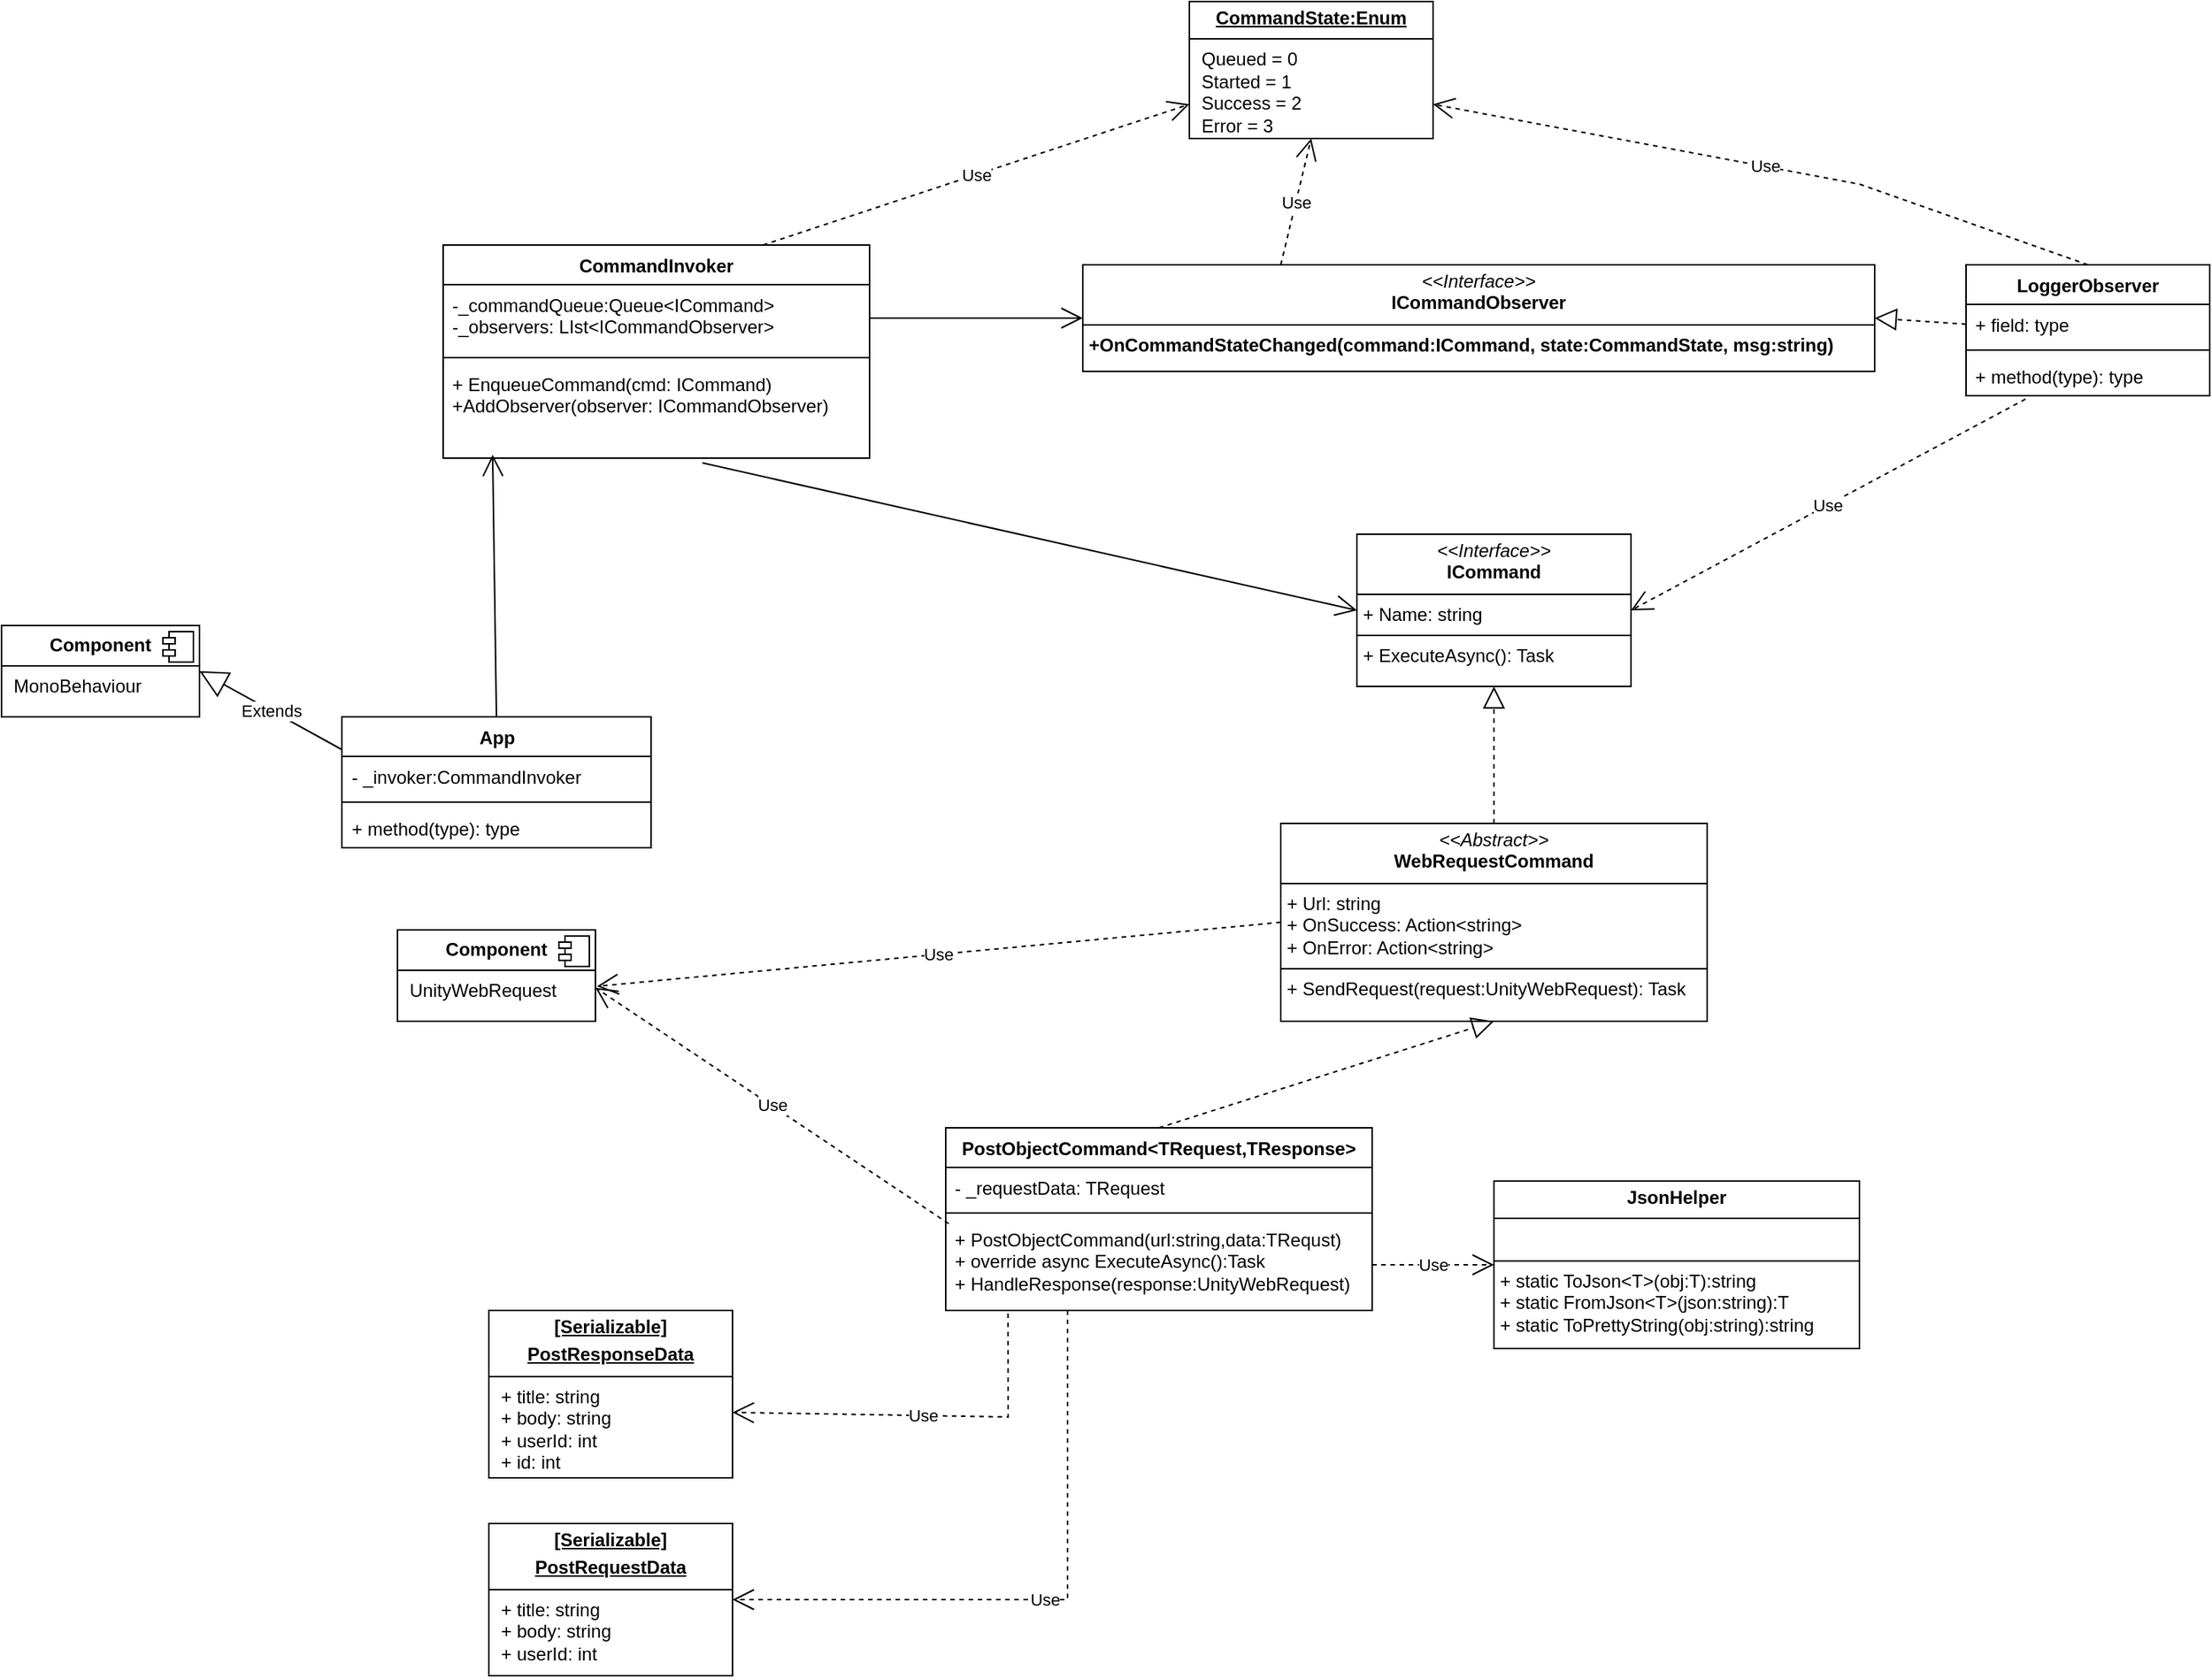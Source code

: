 <mxfile version="26.0.16">
  <diagram id="C5RBs43oDa-KdzZeNtuy" name="Page-1">
    <mxGraphModel dx="2514" dy="2077" grid="1" gridSize="10" guides="1" tooltips="1" connect="1" arrows="1" fold="1" page="1" pageScale="1" pageWidth="827" pageHeight="1169" math="0" shadow="0">
      <root>
        <mxCell id="WIyWlLk6GJQsqaUBKTNV-0" />
        <mxCell id="WIyWlLk6GJQsqaUBKTNV-1" parent="WIyWlLk6GJQsqaUBKTNV-0" />
        <mxCell id="qEYxliKlhCMWvfXH0rd0-9" value="&lt;p style=&quot;margin:0px;margin-top:6px;text-align:center;&quot;&gt;&lt;b&gt;Component&lt;/b&gt;&lt;/p&gt;&lt;hr size=&quot;1&quot; style=&quot;border-style:solid;&quot;&gt;&lt;p style=&quot;margin:0px;margin-left:8px;&quot;&gt;MonoBehaviour&lt;/p&gt;" style="align=left;overflow=fill;html=1;dropTarget=0;whiteSpace=wrap;" vertex="1" parent="WIyWlLk6GJQsqaUBKTNV-1">
          <mxGeometry x="-470" y="300" width="130" height="60" as="geometry" />
        </mxCell>
        <mxCell id="qEYxliKlhCMWvfXH0rd0-10" value="" style="shape=component;jettyWidth=8;jettyHeight=4;" vertex="1" parent="qEYxliKlhCMWvfXH0rd0-9">
          <mxGeometry x="1" width="20" height="20" relative="1" as="geometry">
            <mxPoint x="-24" y="4" as="offset" />
          </mxGeometry>
        </mxCell>
        <mxCell id="qEYxliKlhCMWvfXH0rd0-11" value="&lt;p style=&quot;margin:0px;margin-top:6px;text-align:center;&quot;&gt;&lt;b&gt;Component&lt;/b&gt;&lt;/p&gt;&lt;hr size=&quot;1&quot; style=&quot;border-style:solid;&quot;&gt;&lt;p style=&quot;margin:0px;margin-left:8px;&quot;&gt;UnityWebRequest&lt;/p&gt;" style="align=left;overflow=fill;html=1;dropTarget=0;whiteSpace=wrap;" vertex="1" parent="WIyWlLk6GJQsqaUBKTNV-1">
          <mxGeometry x="-210" y="500" width="130" height="60" as="geometry" />
        </mxCell>
        <mxCell id="qEYxliKlhCMWvfXH0rd0-12" value="" style="shape=component;jettyWidth=8;jettyHeight=4;" vertex="1" parent="qEYxliKlhCMWvfXH0rd0-11">
          <mxGeometry x="1" width="20" height="20" relative="1" as="geometry">
            <mxPoint x="-24" y="4" as="offset" />
          </mxGeometry>
        </mxCell>
        <mxCell id="qEYxliKlhCMWvfXH0rd0-13" value="&lt;p style=&quot;margin:0px;margin-top:4px;text-align:center;&quot;&gt;&lt;i&gt;&amp;lt;&amp;lt;Interface&amp;gt;&amp;gt;&lt;/i&gt;&lt;br&gt;&lt;b&gt;ICommand&lt;/b&gt;&lt;/p&gt;&lt;hr size=&quot;1&quot; style=&quot;border-style:solid;&quot;&gt;&lt;p style=&quot;margin:0px;margin-left:4px;&quot;&gt;+ Name: string&lt;br&gt;&lt;/p&gt;&lt;hr size=&quot;1&quot; style=&quot;border-style:solid;&quot;&gt;&lt;p style=&quot;margin:0px;margin-left:4px;&quot;&gt;+ ExecuteAsync(): Task&lt;br&gt;&lt;/p&gt;" style="verticalAlign=top;align=left;overflow=fill;html=1;whiteSpace=wrap;" vertex="1" parent="WIyWlLk6GJQsqaUBKTNV-1">
          <mxGeometry x="420" y="240" width="180" height="100" as="geometry" />
        </mxCell>
        <mxCell id="qEYxliKlhCMWvfXH0rd0-14" value="&lt;p style=&quot;margin:0px;margin-top:4px;text-align:center;&quot;&gt;&lt;i&gt;&amp;lt;&amp;lt;Interface&amp;gt;&amp;gt;&lt;/i&gt;&lt;br&gt;&lt;b&gt;ICommandObserver&lt;/b&gt;&lt;/p&gt;&lt;hr size=&quot;1&quot; style=&quot;border-style:solid;&quot;&gt;&lt;p style=&quot;margin:0px;margin-left:4px;&quot;&gt;&lt;/p&gt;&lt;p style=&quot;margin:0px;margin-left:4px;&quot;&gt;&lt;b style=&quot;text-align: center;&quot;&gt;+OnCommandStateChanged(command:ICommand, state:CommandState, msg:string)&lt;/b&gt;&lt;/p&gt;" style="verticalAlign=top;align=left;overflow=fill;html=1;whiteSpace=wrap;" vertex="1" parent="WIyWlLk6GJQsqaUBKTNV-1">
          <mxGeometry x="240" y="63" width="520" height="70" as="geometry" />
        </mxCell>
        <mxCell id="qEYxliKlhCMWvfXH0rd0-19" value="&lt;p style=&quot;margin:0px;margin-top:4px;text-align:center;text-decoration:underline;&quot;&gt;&lt;b&gt;CommandState:Enum&lt;/b&gt;&lt;/p&gt;&lt;hr size=&quot;1&quot; style=&quot;border-style:solid;&quot;&gt;&lt;p style=&quot;margin:0px;margin-left:8px;&quot;&gt;Queued = 0&lt;br&gt;Started = 1&lt;br&gt;Success = 2&lt;/p&gt;&lt;p style=&quot;margin:0px;margin-left:8px;&quot;&gt;Error = 3&lt;/p&gt;" style="verticalAlign=top;align=left;overflow=fill;html=1;whiteSpace=wrap;" vertex="1" parent="WIyWlLk6GJQsqaUBKTNV-1">
          <mxGeometry x="310" y="-110" width="160" height="90" as="geometry" />
        </mxCell>
        <mxCell id="qEYxliKlhCMWvfXH0rd0-21" value="&lt;p style=&quot;margin:0px;margin-top:4px;text-align:center;&quot;&gt;&lt;i&gt;&amp;lt;&amp;lt;Abstract&amp;gt;&amp;gt;&lt;/i&gt;&lt;br&gt;&lt;b&gt;WebRequestCommand&lt;/b&gt;&lt;/p&gt;&lt;hr size=&quot;1&quot; style=&quot;border-style:solid;&quot;&gt;&lt;p style=&quot;margin:0px;margin-left:4px;&quot;&gt;+ Url: string&lt;br&gt;&lt;/p&gt;&lt;p style=&quot;margin:0px;margin-left:4px;&quot;&gt;+ OnSuccess: Action&amp;lt;string&amp;gt;&lt;/p&gt;&lt;p style=&quot;margin:0px;margin-left:4px;&quot;&gt;+ OnError: Action&amp;lt;string&amp;gt;&lt;/p&gt;&lt;hr size=&quot;1&quot; style=&quot;border-style:solid;&quot;&gt;&lt;p style=&quot;margin:0px;margin-left:4px;&quot;&gt;+ SendRequest(request:UnityWebRequest): Task&lt;br&gt;&lt;/p&gt;" style="verticalAlign=top;align=left;overflow=fill;html=1;whiteSpace=wrap;" vertex="1" parent="WIyWlLk6GJQsqaUBKTNV-1">
          <mxGeometry x="370" y="430" width="280" height="130" as="geometry" />
        </mxCell>
        <mxCell id="qEYxliKlhCMWvfXH0rd0-22" value="" style="endArrow=block;dashed=1;endFill=0;endSize=12;html=1;rounded=0;exitX=0.5;exitY=0;exitDx=0;exitDy=0;entryX=0.5;entryY=1;entryDx=0;entryDy=0;" edge="1" parent="WIyWlLk6GJQsqaUBKTNV-1" source="qEYxliKlhCMWvfXH0rd0-21" target="qEYxliKlhCMWvfXH0rd0-13">
          <mxGeometry width="160" relative="1" as="geometry">
            <mxPoint x="330" y="400" as="sourcePoint" />
            <mxPoint x="490" y="400" as="targetPoint" />
          </mxGeometry>
        </mxCell>
        <mxCell id="qEYxliKlhCMWvfXH0rd0-23" value="Use" style="endArrow=open;endSize=12;dashed=1;html=1;rounded=0;exitX=0;exitY=0.5;exitDx=0;exitDy=0;entryX=1.008;entryY=0.617;entryDx=0;entryDy=0;entryPerimeter=0;" edge="1" parent="WIyWlLk6GJQsqaUBKTNV-1" source="qEYxliKlhCMWvfXH0rd0-21" target="qEYxliKlhCMWvfXH0rd0-11">
          <mxGeometry width="160" relative="1" as="geometry">
            <mxPoint x="400" y="480" as="sourcePoint" />
            <mxPoint x="560" y="480" as="targetPoint" />
          </mxGeometry>
        </mxCell>
        <mxCell id="qEYxliKlhCMWvfXH0rd0-28" value="PostObjectCommand&amp;lt;TRequest,TResponse&amp;gt;" style="swimlane;fontStyle=1;align=center;verticalAlign=top;childLayout=stackLayout;horizontal=1;startSize=26;horizontalStack=0;resizeParent=1;resizeParentMax=0;resizeLast=0;collapsible=1;marginBottom=0;whiteSpace=wrap;html=1;" vertex="1" parent="WIyWlLk6GJQsqaUBKTNV-1">
          <mxGeometry x="150" y="630" width="280" height="120" as="geometry" />
        </mxCell>
        <mxCell id="qEYxliKlhCMWvfXH0rd0-29" value="- _requestData: TRequest" style="text;strokeColor=none;fillColor=none;align=left;verticalAlign=top;spacingLeft=4;spacingRight=4;overflow=hidden;rotatable=0;points=[[0,0.5],[1,0.5]];portConstraint=eastwest;whiteSpace=wrap;html=1;" vertex="1" parent="qEYxliKlhCMWvfXH0rd0-28">
          <mxGeometry y="26" width="280" height="26" as="geometry" />
        </mxCell>
        <mxCell id="qEYxliKlhCMWvfXH0rd0-30" value="" style="line;strokeWidth=1;fillColor=none;align=left;verticalAlign=middle;spacingTop=-1;spacingLeft=3;spacingRight=3;rotatable=0;labelPosition=right;points=[];portConstraint=eastwest;strokeColor=inherit;" vertex="1" parent="qEYxliKlhCMWvfXH0rd0-28">
          <mxGeometry y="52" width="280" height="8" as="geometry" />
        </mxCell>
        <mxCell id="qEYxliKlhCMWvfXH0rd0-31" value="+ PostObjectCommand(url:string,data:TRequst)&lt;div&gt;+ override async ExecuteAsync():Task&lt;/div&gt;&lt;div&gt;+ HandleResponse(response:UnityWebRequest)&lt;/div&gt;" style="text;strokeColor=none;fillColor=none;align=left;verticalAlign=top;spacingLeft=4;spacingRight=4;overflow=hidden;rotatable=0;points=[[0,0.5],[1,0.5]];portConstraint=eastwest;whiteSpace=wrap;html=1;" vertex="1" parent="qEYxliKlhCMWvfXH0rd0-28">
          <mxGeometry y="60" width="280" height="60" as="geometry" />
        </mxCell>
        <mxCell id="qEYxliKlhCMWvfXH0rd0-32" value="Use" style="endArrow=open;endSize=12;dashed=1;html=1;rounded=0;exitX=0.007;exitY=0.05;exitDx=0;exitDy=0;exitPerimeter=0;entryX=1;entryY=0.633;entryDx=0;entryDy=0;entryPerimeter=0;" edge="1" parent="WIyWlLk6GJQsqaUBKTNV-1" source="qEYxliKlhCMWvfXH0rd0-31" target="qEYxliKlhCMWvfXH0rd0-11">
          <mxGeometry width="160" relative="1" as="geometry">
            <mxPoint x="400" y="410" as="sourcePoint" />
            <mxPoint x="560" y="410" as="targetPoint" />
          </mxGeometry>
        </mxCell>
        <mxCell id="qEYxliKlhCMWvfXH0rd0-33" value="" style="endArrow=block;dashed=1;endFill=0;endSize=12;html=1;rounded=0;exitX=0.5;exitY=0;exitDx=0;exitDy=0;entryX=0.5;entryY=1;entryDx=0;entryDy=0;" edge="1" parent="WIyWlLk6GJQsqaUBKTNV-1" source="qEYxliKlhCMWvfXH0rd0-28" target="qEYxliKlhCMWvfXH0rd0-21">
          <mxGeometry width="160" relative="1" as="geometry">
            <mxPoint x="400" y="410" as="sourcePoint" />
            <mxPoint x="560" y="410" as="targetPoint" />
          </mxGeometry>
        </mxCell>
        <mxCell id="qEYxliKlhCMWvfXH0rd0-34" value="&lt;p style=&quot;margin:0px;margin-top:4px;text-align:center;&quot;&gt;&lt;b&gt;JsonHelper&lt;/b&gt;&lt;/p&gt;&lt;hr size=&quot;1&quot; style=&quot;border-style:solid;&quot;&gt;&lt;p style=&quot;margin:0px;margin-left:4px;&quot;&gt;&lt;br&gt;&lt;/p&gt;&lt;hr size=&quot;1&quot; style=&quot;border-style:solid;&quot;&gt;&lt;p style=&quot;margin:0px;margin-left:4px;&quot;&gt;+ static ToJson&amp;lt;T&amp;gt;(obj:T):string&lt;/p&gt;&lt;p style=&quot;margin:0px;margin-left:4px;&quot;&gt;+ static FromJson&amp;lt;T&amp;gt;(json:string):T&lt;/p&gt;&lt;p style=&quot;margin:0px;margin-left:4px;&quot;&gt;+ static ToPrettyString(obj:string):string&lt;/p&gt;" style="verticalAlign=top;align=left;overflow=fill;html=1;whiteSpace=wrap;" vertex="1" parent="WIyWlLk6GJQsqaUBKTNV-1">
          <mxGeometry x="510" y="665" width="240" height="110" as="geometry" />
        </mxCell>
        <mxCell id="qEYxliKlhCMWvfXH0rd0-36" value="Use" style="endArrow=open;endSize=12;dashed=1;html=1;rounded=0;exitX=1;exitY=0.5;exitDx=0;exitDy=0;entryX=0;entryY=0.5;entryDx=0;entryDy=0;" edge="1" parent="WIyWlLk6GJQsqaUBKTNV-1" source="qEYxliKlhCMWvfXH0rd0-31" target="qEYxliKlhCMWvfXH0rd0-34">
          <mxGeometry width="160" relative="1" as="geometry">
            <mxPoint x="400" y="410" as="sourcePoint" />
            <mxPoint x="560" y="410" as="targetPoint" />
          </mxGeometry>
        </mxCell>
        <mxCell id="qEYxliKlhCMWvfXH0rd0-37" value="&lt;p style=&quot;margin:0px;margin-top:4px;text-align:center;text-decoration:underline;&quot;&gt;&lt;b&gt;[Serializable]&lt;/b&gt;&lt;/p&gt;&lt;p style=&quot;margin:0px;margin-top:4px;text-align:center;text-decoration:underline;&quot;&gt;&lt;b&gt;PostResponseData&lt;/b&gt;&lt;/p&gt;&lt;hr size=&quot;1&quot; style=&quot;border-style:solid;&quot;&gt;&lt;p style=&quot;margin:0px;margin-left:8px;&quot;&gt;+ title: string&lt;br&gt;+ body: string&lt;br&gt;+ userId: int&lt;/p&gt;&lt;p style=&quot;margin:0px;margin-left:8px;&quot;&gt;+ id: int&lt;/p&gt;" style="verticalAlign=top;align=left;overflow=fill;html=1;whiteSpace=wrap;" vertex="1" parent="WIyWlLk6GJQsqaUBKTNV-1">
          <mxGeometry x="-150" y="750" width="160" height="110" as="geometry" />
        </mxCell>
        <mxCell id="qEYxliKlhCMWvfXH0rd0-38" value="&lt;p style=&quot;margin:0px;margin-top:4px;text-align:center;text-decoration:underline;&quot;&gt;&lt;b&gt;[Serializable]&lt;/b&gt;&lt;/p&gt;&lt;p style=&quot;margin:0px;margin-top:4px;text-align:center;text-decoration:underline;&quot;&gt;&lt;b&gt;PostRequestData&lt;/b&gt;&lt;/p&gt;&lt;hr size=&quot;1&quot; style=&quot;border-style:solid;&quot;&gt;&lt;p style=&quot;margin:0px;margin-left:8px;&quot;&gt;+ title: string&lt;br&gt;+ body: string&lt;br&gt;+ userId: int&lt;/p&gt;" style="verticalAlign=top;align=left;overflow=fill;html=1;whiteSpace=wrap;" vertex="1" parent="WIyWlLk6GJQsqaUBKTNV-1">
          <mxGeometry x="-150" y="890" width="160" height="100" as="geometry" />
        </mxCell>
        <mxCell id="qEYxliKlhCMWvfXH0rd0-39" value="Use" style="endArrow=open;endSize=12;dashed=1;html=1;rounded=0;entryX=1;entryY=0.609;entryDx=0;entryDy=0;entryPerimeter=0;exitX=0.146;exitY=1.033;exitDx=0;exitDy=0;exitPerimeter=0;" edge="1" parent="WIyWlLk6GJQsqaUBKTNV-1" source="qEYxliKlhCMWvfXH0rd0-31" target="qEYxliKlhCMWvfXH0rd0-37">
          <mxGeometry width="160" relative="1" as="geometry">
            <mxPoint x="230" y="760" as="sourcePoint" />
            <mxPoint x="560" y="610" as="targetPoint" />
            <Array as="points">
              <mxPoint x="191" y="820" />
            </Array>
          </mxGeometry>
        </mxCell>
        <mxCell id="qEYxliKlhCMWvfXH0rd0-40" value="Use" style="endArrow=open;endSize=12;dashed=1;html=1;rounded=0;entryX=1;entryY=0.5;entryDx=0;entryDy=0;" edge="1" parent="WIyWlLk6GJQsqaUBKTNV-1" target="qEYxliKlhCMWvfXH0rd0-38">
          <mxGeometry width="160" relative="1" as="geometry">
            <mxPoint x="230" y="750" as="sourcePoint" />
            <mxPoint x="10" y="950" as="targetPoint" />
            <Array as="points">
              <mxPoint x="230" y="940" />
            </Array>
          </mxGeometry>
        </mxCell>
        <mxCell id="qEYxliKlhCMWvfXH0rd0-42" value="LoggerObserver" style="swimlane;fontStyle=1;align=center;verticalAlign=top;childLayout=stackLayout;horizontal=1;startSize=26;horizontalStack=0;resizeParent=1;resizeParentMax=0;resizeLast=0;collapsible=1;marginBottom=0;whiteSpace=wrap;html=1;" vertex="1" parent="WIyWlLk6GJQsqaUBKTNV-1">
          <mxGeometry x="820" y="63" width="160" height="86" as="geometry" />
        </mxCell>
        <mxCell id="qEYxliKlhCMWvfXH0rd0-43" value="+ field: type" style="text;strokeColor=none;fillColor=none;align=left;verticalAlign=top;spacingLeft=4;spacingRight=4;overflow=hidden;rotatable=0;points=[[0,0.5],[1,0.5]];portConstraint=eastwest;whiteSpace=wrap;html=1;" vertex="1" parent="qEYxliKlhCMWvfXH0rd0-42">
          <mxGeometry y="26" width="160" height="26" as="geometry" />
        </mxCell>
        <mxCell id="qEYxliKlhCMWvfXH0rd0-44" value="" style="line;strokeWidth=1;fillColor=none;align=left;verticalAlign=middle;spacingTop=-1;spacingLeft=3;spacingRight=3;rotatable=0;labelPosition=right;points=[];portConstraint=eastwest;strokeColor=inherit;" vertex="1" parent="qEYxliKlhCMWvfXH0rd0-42">
          <mxGeometry y="52" width="160" height="8" as="geometry" />
        </mxCell>
        <mxCell id="qEYxliKlhCMWvfXH0rd0-45" value="+ method(type): type" style="text;strokeColor=none;fillColor=none;align=left;verticalAlign=top;spacingLeft=4;spacingRight=4;overflow=hidden;rotatable=0;points=[[0,0.5],[1,0.5]];portConstraint=eastwest;whiteSpace=wrap;html=1;" vertex="1" parent="qEYxliKlhCMWvfXH0rd0-42">
          <mxGeometry y="60" width="160" height="26" as="geometry" />
        </mxCell>
        <mxCell id="qEYxliKlhCMWvfXH0rd0-46" value="" style="endArrow=block;dashed=1;endFill=0;endSize=12;html=1;rounded=0;exitX=0;exitY=0.5;exitDx=0;exitDy=0;entryX=1;entryY=0.5;entryDx=0;entryDy=0;" edge="1" parent="WIyWlLk6GJQsqaUBKTNV-1" source="qEYxliKlhCMWvfXH0rd0-43" target="qEYxliKlhCMWvfXH0rd0-14">
          <mxGeometry width="160" relative="1" as="geometry">
            <mxPoint x="330" y="330" as="sourcePoint" />
            <mxPoint x="490" y="330" as="targetPoint" />
          </mxGeometry>
        </mxCell>
        <mxCell id="qEYxliKlhCMWvfXH0rd0-47" value="Use" style="endArrow=open;endSize=12;dashed=1;html=1;rounded=0;exitX=0.244;exitY=1.086;exitDx=0;exitDy=0;entryX=1;entryY=0.5;entryDx=0;entryDy=0;exitPerimeter=0;" edge="1" parent="WIyWlLk6GJQsqaUBKTNV-1" source="qEYxliKlhCMWvfXH0rd0-45" target="qEYxliKlhCMWvfXH0rd0-13">
          <mxGeometry width="160" relative="1" as="geometry">
            <mxPoint x="330" y="330" as="sourcePoint" />
            <mxPoint x="490" y="330" as="targetPoint" />
          </mxGeometry>
        </mxCell>
        <mxCell id="qEYxliKlhCMWvfXH0rd0-48" value="CommandInvoker" style="swimlane;fontStyle=1;align=center;verticalAlign=top;childLayout=stackLayout;horizontal=1;startSize=26;horizontalStack=0;resizeParent=1;resizeParentMax=0;resizeLast=0;collapsible=1;marginBottom=0;whiteSpace=wrap;html=1;" vertex="1" parent="WIyWlLk6GJQsqaUBKTNV-1">
          <mxGeometry x="-180" y="50" width="280" height="140" as="geometry" />
        </mxCell>
        <mxCell id="qEYxliKlhCMWvfXH0rd0-49" value="-_commandQueue:Queue&amp;lt;ICommand&amp;gt;&lt;div&gt;-_observers: LIst&amp;lt;ICommandObserver&amp;gt;&lt;/div&gt;" style="text;strokeColor=none;fillColor=none;align=left;verticalAlign=top;spacingLeft=4;spacingRight=4;overflow=hidden;rotatable=0;points=[[0,0.5],[1,0.5]];portConstraint=eastwest;whiteSpace=wrap;html=1;" vertex="1" parent="qEYxliKlhCMWvfXH0rd0-48">
          <mxGeometry y="26" width="280" height="44" as="geometry" />
        </mxCell>
        <mxCell id="qEYxliKlhCMWvfXH0rd0-50" value="" style="line;strokeWidth=1;fillColor=none;align=left;verticalAlign=middle;spacingTop=-1;spacingLeft=3;spacingRight=3;rotatable=0;labelPosition=right;points=[];portConstraint=eastwest;strokeColor=inherit;" vertex="1" parent="qEYxliKlhCMWvfXH0rd0-48">
          <mxGeometry y="70" width="280" height="8" as="geometry" />
        </mxCell>
        <mxCell id="qEYxliKlhCMWvfXH0rd0-51" value="+ EnqueueCommand(cmd: ICommand)&lt;div&gt;+AddObserver(observer: ICommandObserver)&lt;/div&gt;" style="text;strokeColor=none;fillColor=none;align=left;verticalAlign=top;spacingLeft=4;spacingRight=4;overflow=hidden;rotatable=0;points=[[0,0.5],[1,0.5]];portConstraint=eastwest;whiteSpace=wrap;html=1;" vertex="1" parent="qEYxliKlhCMWvfXH0rd0-48">
          <mxGeometry y="78" width="280" height="62" as="geometry" />
        </mxCell>
        <mxCell id="qEYxliKlhCMWvfXH0rd0-52" value="" style="endArrow=open;endFill=1;endSize=12;html=1;rounded=0;exitX=0.608;exitY=1.051;exitDx=0;exitDy=0;entryX=0;entryY=0.5;entryDx=0;entryDy=0;exitPerimeter=0;" edge="1" parent="WIyWlLk6GJQsqaUBKTNV-1" source="qEYxliKlhCMWvfXH0rd0-51" target="qEYxliKlhCMWvfXH0rd0-13">
          <mxGeometry width="160" relative="1" as="geometry">
            <mxPoint x="330" y="430" as="sourcePoint" />
            <mxPoint x="490" y="430" as="targetPoint" />
          </mxGeometry>
        </mxCell>
        <mxCell id="qEYxliKlhCMWvfXH0rd0-53" value="" style="endArrow=open;endFill=1;endSize=12;html=1;rounded=0;exitX=1;exitY=0.5;exitDx=0;exitDy=0;entryX=0;entryY=0.5;entryDx=0;entryDy=0;" edge="1" parent="WIyWlLk6GJQsqaUBKTNV-1" source="qEYxliKlhCMWvfXH0rd0-49" target="qEYxliKlhCMWvfXH0rd0-14">
          <mxGeometry width="160" relative="1" as="geometry">
            <mxPoint x="330" y="530" as="sourcePoint" />
            <mxPoint x="490" y="530" as="targetPoint" />
          </mxGeometry>
        </mxCell>
        <mxCell id="qEYxliKlhCMWvfXH0rd0-54" value="Use" style="endArrow=open;endSize=12;dashed=1;html=1;rounded=0;exitX=0.75;exitY=0;exitDx=0;exitDy=0;entryX=0;entryY=0.75;entryDx=0;entryDy=0;" edge="1" parent="WIyWlLk6GJQsqaUBKTNV-1" source="qEYxliKlhCMWvfXH0rd0-48" target="qEYxliKlhCMWvfXH0rd0-19">
          <mxGeometry width="160" relative="1" as="geometry">
            <mxPoint x="400" y="80" as="sourcePoint" />
            <mxPoint x="560" y="80" as="targetPoint" />
          </mxGeometry>
        </mxCell>
        <mxCell id="qEYxliKlhCMWvfXH0rd0-55" value="Use" style="endArrow=open;endSize=12;dashed=1;html=1;rounded=0;exitX=0.25;exitY=0;exitDx=0;exitDy=0;entryX=0.5;entryY=1;entryDx=0;entryDy=0;" edge="1" parent="WIyWlLk6GJQsqaUBKTNV-1" source="qEYxliKlhCMWvfXH0rd0-14" target="qEYxliKlhCMWvfXH0rd0-19">
          <mxGeometry width="160" relative="1" as="geometry">
            <mxPoint x="400" y="80" as="sourcePoint" />
            <mxPoint x="560" y="80" as="targetPoint" />
          </mxGeometry>
        </mxCell>
        <mxCell id="qEYxliKlhCMWvfXH0rd0-56" value="Use" style="endArrow=open;endSize=12;dashed=1;html=1;rounded=0;exitX=0.5;exitY=0;exitDx=0;exitDy=0;entryX=1;entryY=0.75;entryDx=0;entryDy=0;" edge="1" parent="WIyWlLk6GJQsqaUBKTNV-1" source="qEYxliKlhCMWvfXH0rd0-42" target="qEYxliKlhCMWvfXH0rd0-19">
          <mxGeometry width="160" relative="1" as="geometry">
            <mxPoint x="400" y="80" as="sourcePoint" />
            <mxPoint x="560" y="80" as="targetPoint" />
            <Array as="points">
              <mxPoint x="750" y="10" />
            </Array>
          </mxGeometry>
        </mxCell>
        <mxCell id="qEYxliKlhCMWvfXH0rd0-57" value="App" style="swimlane;fontStyle=1;align=center;verticalAlign=top;childLayout=stackLayout;horizontal=1;startSize=26;horizontalStack=0;resizeParent=1;resizeParentMax=0;resizeLast=0;collapsible=1;marginBottom=0;whiteSpace=wrap;html=1;" vertex="1" parent="WIyWlLk6GJQsqaUBKTNV-1">
          <mxGeometry x="-246.5" y="360" width="203" height="86" as="geometry" />
        </mxCell>
        <mxCell id="qEYxliKlhCMWvfXH0rd0-58" value="- _invoker:CommandInvoker" style="text;strokeColor=none;fillColor=none;align=left;verticalAlign=top;spacingLeft=4;spacingRight=4;overflow=hidden;rotatable=0;points=[[0,0.5],[1,0.5]];portConstraint=eastwest;whiteSpace=wrap;html=1;" vertex="1" parent="qEYxliKlhCMWvfXH0rd0-57">
          <mxGeometry y="26" width="203" height="26" as="geometry" />
        </mxCell>
        <mxCell id="qEYxliKlhCMWvfXH0rd0-59" value="" style="line;strokeWidth=1;fillColor=none;align=left;verticalAlign=middle;spacingTop=-1;spacingLeft=3;spacingRight=3;rotatable=0;labelPosition=right;points=[];portConstraint=eastwest;strokeColor=inherit;" vertex="1" parent="qEYxliKlhCMWvfXH0rd0-57">
          <mxGeometry y="52" width="203" height="8" as="geometry" />
        </mxCell>
        <mxCell id="qEYxliKlhCMWvfXH0rd0-60" value="+ method(type): type" style="text;strokeColor=none;fillColor=none;align=left;verticalAlign=top;spacingLeft=4;spacingRight=4;overflow=hidden;rotatable=0;points=[[0,0.5],[1,0.5]];portConstraint=eastwest;whiteSpace=wrap;html=1;" vertex="1" parent="qEYxliKlhCMWvfXH0rd0-57">
          <mxGeometry y="60" width="203" height="26" as="geometry" />
        </mxCell>
        <mxCell id="qEYxliKlhCMWvfXH0rd0-61" value="" style="endArrow=open;endFill=1;endSize=12;html=1;rounded=0;exitX=0.5;exitY=0;exitDx=0;exitDy=0;entryX=0.116;entryY=0.963;entryDx=0;entryDy=0;entryPerimeter=0;" edge="1" parent="WIyWlLk6GJQsqaUBKTNV-1" source="qEYxliKlhCMWvfXH0rd0-57" target="qEYxliKlhCMWvfXH0rd0-51">
          <mxGeometry width="160" relative="1" as="geometry">
            <mxPoint x="350" y="180" as="sourcePoint" />
            <mxPoint x="510" y="180" as="targetPoint" />
          </mxGeometry>
        </mxCell>
        <mxCell id="qEYxliKlhCMWvfXH0rd0-62" value="Extends" style="endArrow=block;endSize=16;endFill=0;html=1;rounded=0;exitX=0;exitY=0.25;exitDx=0;exitDy=0;entryX=1;entryY=0.5;entryDx=0;entryDy=0;" edge="1" parent="WIyWlLk6GJQsqaUBKTNV-1" source="qEYxliKlhCMWvfXH0rd0-57" target="qEYxliKlhCMWvfXH0rd0-9">
          <mxGeometry width="160" relative="1" as="geometry">
            <mxPoint x="250" y="70" as="sourcePoint" />
            <mxPoint x="410" y="70" as="targetPoint" />
          </mxGeometry>
        </mxCell>
      </root>
    </mxGraphModel>
  </diagram>
</mxfile>
